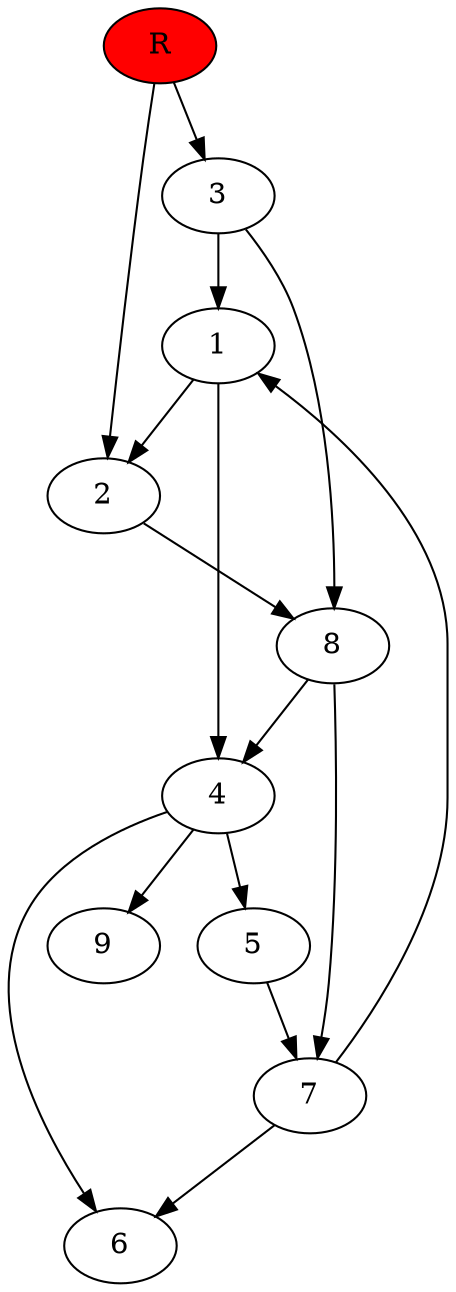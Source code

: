 digraph prb36927 {
	1
	2
	3
	4
	5
	6
	7
	8
	R [fillcolor="#ff0000" style=filled]
	1 -> 2
	1 -> 4
	2 -> 8
	3 -> 1
	3 -> 8
	4 -> 5
	4 -> 6
	4 -> 9
	5 -> 7
	7 -> 1
	7 -> 6
	8 -> 4
	8 -> 7
	R -> 2
	R -> 3
}
